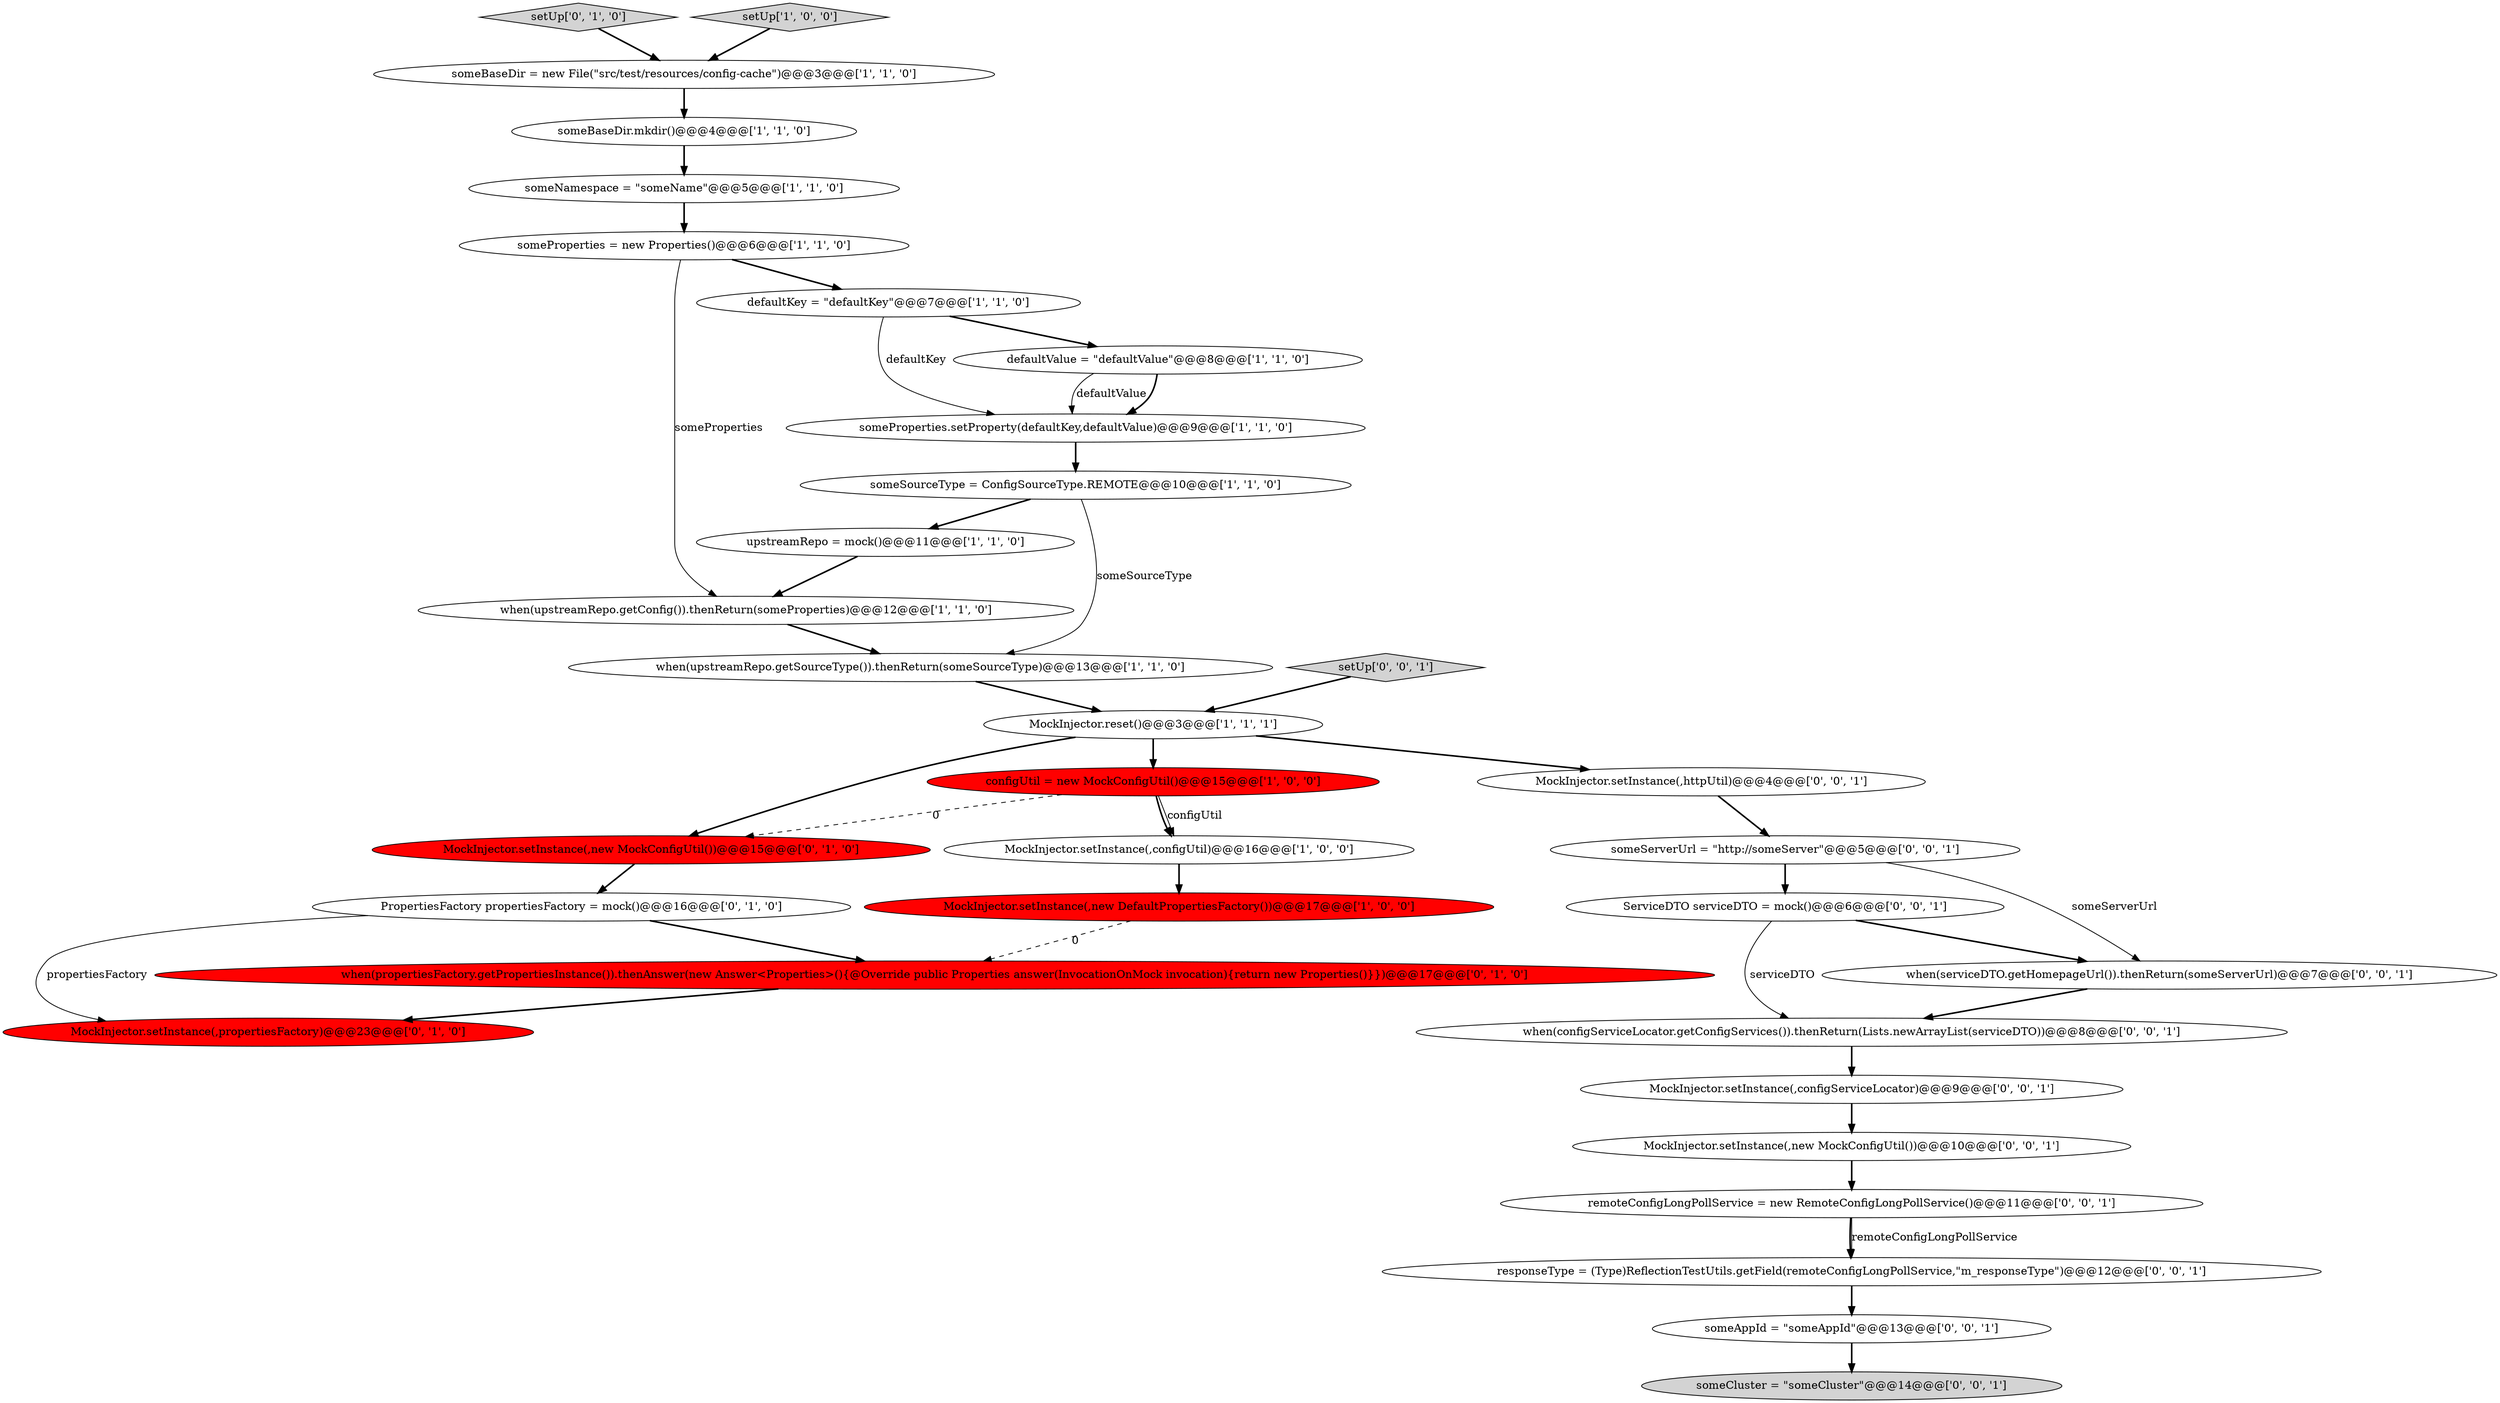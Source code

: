 digraph {
16 [style = filled, label = "PropertiesFactory propertiesFactory = mock()@@@16@@@['0', '1', '0']", fillcolor = white, shape = ellipse image = "AAA0AAABBB2BBB"];
29 [style = filled, label = "when(configServiceLocator.getConfigServices()).thenReturn(Lists.newArrayList(serviceDTO))@@@8@@@['0', '0', '1']", fillcolor = white, shape = ellipse image = "AAA0AAABBB3BBB"];
1 [style = filled, label = "someProperties = new Properties()@@@6@@@['1', '1', '0']", fillcolor = white, shape = ellipse image = "AAA0AAABBB1BBB"];
5 [style = filled, label = "MockInjector.reset()@@@3@@@['1', '1', '1']", fillcolor = white, shape = ellipse image = "AAA0AAABBB1BBB"];
9 [style = filled, label = "someSourceType = ConfigSourceType.REMOTE@@@10@@@['1', '1', '0']", fillcolor = white, shape = ellipse image = "AAA0AAABBB1BBB"];
13 [style = filled, label = "when(upstreamRepo.getSourceType()).thenReturn(someSourceType)@@@13@@@['1', '1', '0']", fillcolor = white, shape = ellipse image = "AAA0AAABBB1BBB"];
4 [style = filled, label = "when(upstreamRepo.getConfig()).thenReturn(someProperties)@@@12@@@['1', '1', '0']", fillcolor = white, shape = ellipse image = "AAA0AAABBB1BBB"];
0 [style = filled, label = "defaultValue = \"defaultValue\"@@@8@@@['1', '1', '0']", fillcolor = white, shape = ellipse image = "AAA0AAABBB1BBB"];
14 [style = filled, label = "upstreamRepo = mock()@@@11@@@['1', '1', '0']", fillcolor = white, shape = ellipse image = "AAA0AAABBB1BBB"];
18 [style = filled, label = "MockInjector.setInstance(,propertiesFactory)@@@23@@@['0', '1', '0']", fillcolor = red, shape = ellipse image = "AAA1AAABBB2BBB"];
25 [style = filled, label = "ServiceDTO serviceDTO = mock()@@@6@@@['0', '0', '1']", fillcolor = white, shape = ellipse image = "AAA0AAABBB3BBB"];
21 [style = filled, label = "someServerUrl = \"http://someServer\"@@@5@@@['0', '0', '1']", fillcolor = white, shape = ellipse image = "AAA0AAABBB3BBB"];
24 [style = filled, label = "when(serviceDTO.getHomepageUrl()).thenReturn(someServerUrl)@@@7@@@['0', '0', '1']", fillcolor = white, shape = ellipse image = "AAA0AAABBB3BBB"];
8 [style = filled, label = "MockInjector.setInstance(,new DefaultPropertiesFactory())@@@17@@@['1', '0', '0']", fillcolor = red, shape = ellipse image = "AAA1AAABBB1BBB"];
12 [style = filled, label = "someNamespace = \"someName\"@@@5@@@['1', '1', '0']", fillcolor = white, shape = ellipse image = "AAA0AAABBB1BBB"];
19 [style = filled, label = "setUp['0', '1', '0']", fillcolor = lightgray, shape = diamond image = "AAA0AAABBB2BBB"];
23 [style = filled, label = "responseType = (Type)ReflectionTestUtils.getField(remoteConfigLongPollService,\"m_responseType\")@@@12@@@['0', '0', '1']", fillcolor = white, shape = ellipse image = "AAA0AAABBB3BBB"];
26 [style = filled, label = "remoteConfigLongPollService = new RemoteConfigLongPollService()@@@11@@@['0', '0', '1']", fillcolor = white, shape = ellipse image = "AAA0AAABBB3BBB"];
11 [style = filled, label = "someBaseDir = new File(\"src/test/resources/config-cache\")@@@3@@@['1', '1', '0']", fillcolor = white, shape = ellipse image = "AAA0AAABBB1BBB"];
28 [style = filled, label = "MockInjector.setInstance(,configServiceLocator)@@@9@@@['0', '0', '1']", fillcolor = white, shape = ellipse image = "AAA0AAABBB3BBB"];
20 [style = filled, label = "MockInjector.setInstance(,new MockConfigUtil())@@@15@@@['0', '1', '0']", fillcolor = red, shape = ellipse image = "AAA1AAABBB2BBB"];
30 [style = filled, label = "someCluster = \"someCluster\"@@@14@@@['0', '0', '1']", fillcolor = lightgray, shape = ellipse image = "AAA0AAABBB3BBB"];
7 [style = filled, label = "configUtil = new MockConfigUtil()@@@15@@@['1', '0', '0']", fillcolor = red, shape = ellipse image = "AAA1AAABBB1BBB"];
17 [style = filled, label = "when(propertiesFactory.getPropertiesInstance()).thenAnswer(new Answer<Properties>(){@Override public Properties answer(InvocationOnMock invocation){return new Properties()}})@@@17@@@['0', '1', '0']", fillcolor = red, shape = ellipse image = "AAA1AAABBB2BBB"];
2 [style = filled, label = "someProperties.setProperty(defaultKey,defaultValue)@@@9@@@['1', '1', '0']", fillcolor = white, shape = ellipse image = "AAA0AAABBB1BBB"];
27 [style = filled, label = "MockInjector.setInstance(,new MockConfigUtil())@@@10@@@['0', '0', '1']", fillcolor = white, shape = ellipse image = "AAA0AAABBB3BBB"];
32 [style = filled, label = "MockInjector.setInstance(,httpUtil)@@@4@@@['0', '0', '1']", fillcolor = white, shape = ellipse image = "AAA0AAABBB3BBB"];
22 [style = filled, label = "someAppId = \"someAppId\"@@@13@@@['0', '0', '1']", fillcolor = white, shape = ellipse image = "AAA0AAABBB3BBB"];
15 [style = filled, label = "setUp['1', '0', '0']", fillcolor = lightgray, shape = diamond image = "AAA0AAABBB1BBB"];
3 [style = filled, label = "someBaseDir.mkdir()@@@4@@@['1', '1', '0']", fillcolor = white, shape = ellipse image = "AAA0AAABBB1BBB"];
6 [style = filled, label = "MockInjector.setInstance(,configUtil)@@@16@@@['1', '0', '0']", fillcolor = white, shape = ellipse image = "AAA0AAABBB1BBB"];
10 [style = filled, label = "defaultKey = \"defaultKey\"@@@7@@@['1', '1', '0']", fillcolor = white, shape = ellipse image = "AAA0AAABBB1BBB"];
31 [style = filled, label = "setUp['0', '0', '1']", fillcolor = lightgray, shape = diamond image = "AAA0AAABBB3BBB"];
0->2 [style = solid, label="defaultValue"];
32->21 [style = bold, label=""];
16->18 [style = solid, label="propertiesFactory"];
5->20 [style = bold, label=""];
31->5 [style = bold, label=""];
4->13 [style = bold, label=""];
0->2 [style = bold, label=""];
7->6 [style = solid, label="configUtil"];
7->20 [style = dashed, label="0"];
19->11 [style = bold, label=""];
24->29 [style = bold, label=""];
10->2 [style = solid, label="defaultKey"];
2->9 [style = bold, label=""];
3->12 [style = bold, label=""];
16->17 [style = bold, label=""];
21->25 [style = bold, label=""];
12->1 [style = bold, label=""];
22->30 [style = bold, label=""];
29->28 [style = bold, label=""];
5->32 [style = bold, label=""];
25->24 [style = bold, label=""];
23->22 [style = bold, label=""];
21->24 [style = solid, label="someServerUrl"];
20->16 [style = bold, label=""];
15->11 [style = bold, label=""];
11->3 [style = bold, label=""];
26->23 [style = bold, label=""];
10->0 [style = bold, label=""];
6->8 [style = bold, label=""];
7->6 [style = bold, label=""];
9->14 [style = bold, label=""];
13->5 [style = bold, label=""];
9->13 [style = solid, label="someSourceType"];
25->29 [style = solid, label="serviceDTO"];
8->17 [style = dashed, label="0"];
5->7 [style = bold, label=""];
28->27 [style = bold, label=""];
26->23 [style = solid, label="remoteConfigLongPollService"];
1->10 [style = bold, label=""];
17->18 [style = bold, label=""];
14->4 [style = bold, label=""];
27->26 [style = bold, label=""];
1->4 [style = solid, label="someProperties"];
}

